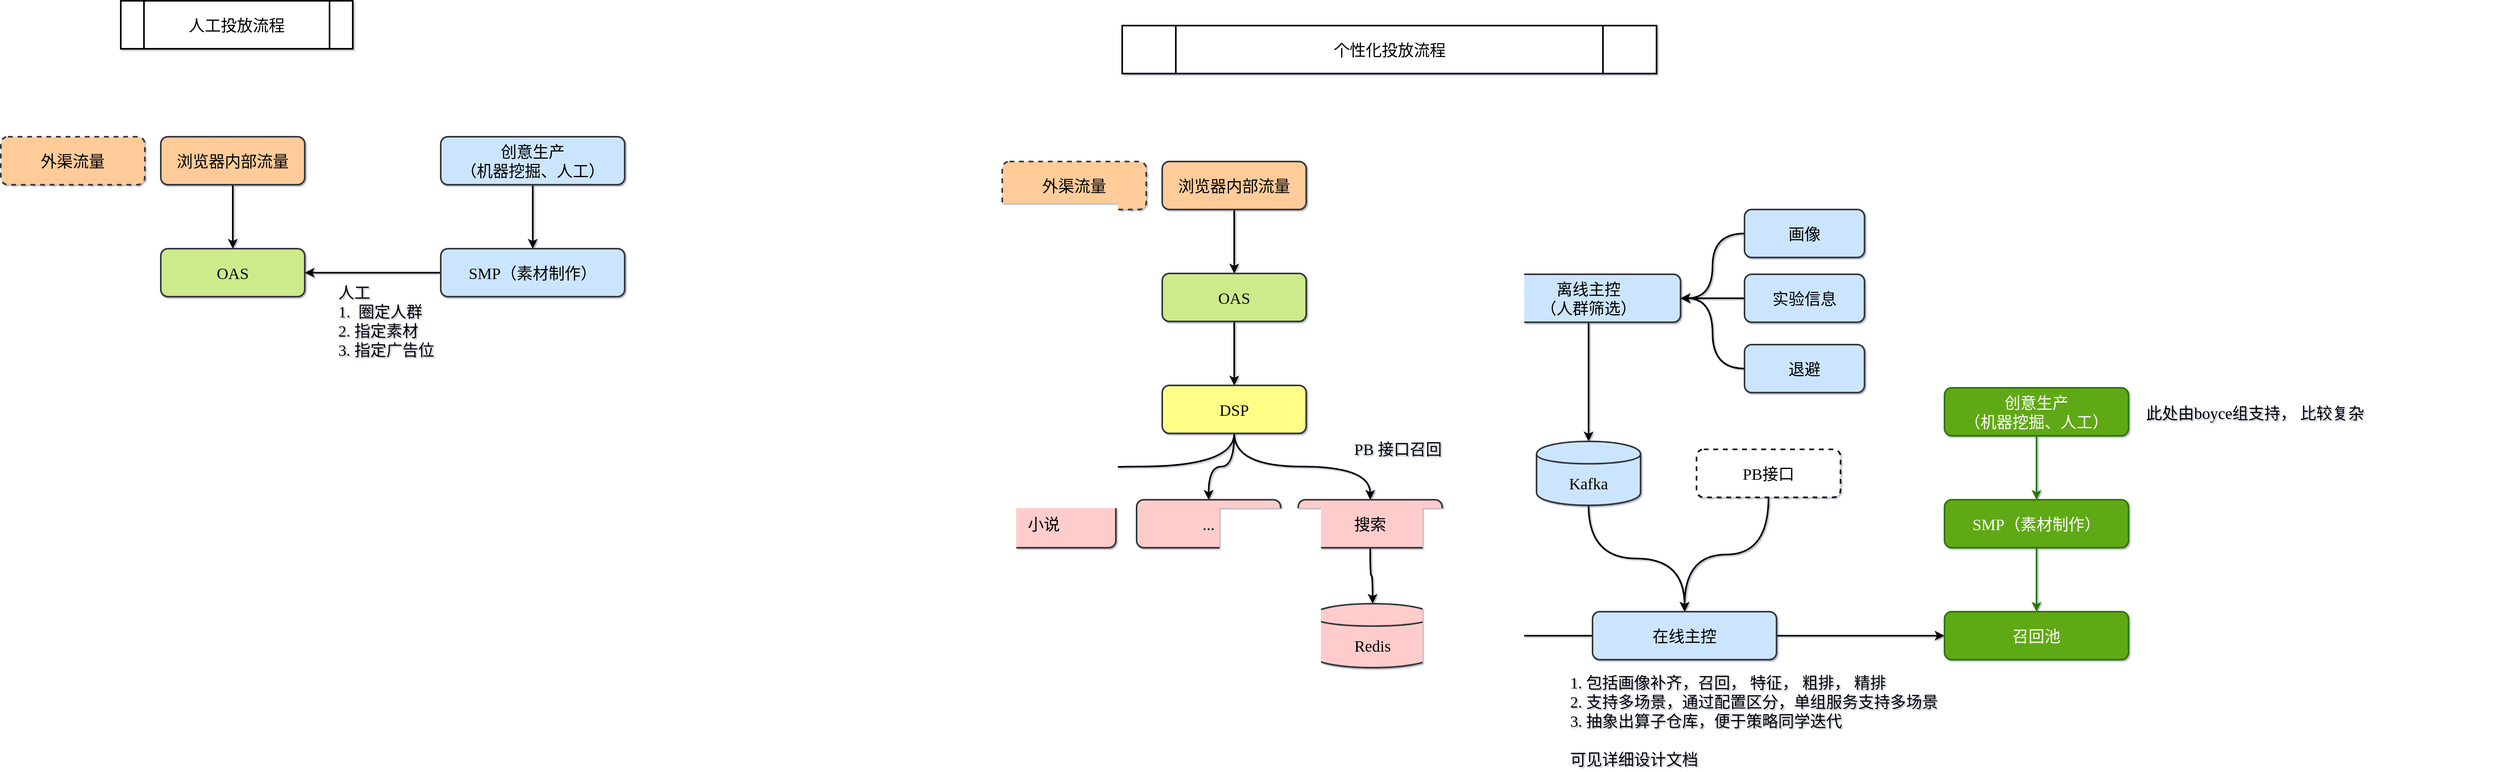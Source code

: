 <mxfile version="14.6.1" type="github">
  <diagram id="q6gtLLuuumNyU__RZeLn" name="Page-1">
    <mxGraphModel dx="2062" dy="1132" grid="0" gridSize="10" guides="1" tooltips="1" connect="1" arrows="1" fold="1" page="0" pageScale="1" pageWidth="827" pageHeight="1169" background="none" math="0" shadow="1">
      <root>
        <mxCell id="0" />
        <mxCell id="1" parent="0" />
        <mxCell id="4e6u0JH_3afCgV2eePuw-4" value="" style="edgeStyle=orthogonalEdgeStyle;rounded=0;orthogonalLoop=1;jettySize=auto;html=1;fontFamily=Comic Sans MS;fontSize=20;curved=1;strokeWidth=2;" edge="1" parent="1" source="4e6u0JH_3afCgV2eePuw-1" target="4e6u0JH_3afCgV2eePuw-3">
          <mxGeometry relative="1" as="geometry" />
        </mxCell>
        <mxCell id="4e6u0JH_3afCgV2eePuw-1" value="浏览器内部流量" style="rounded=1;whiteSpace=wrap;html=1;fontFamily=Comic Sans MS;fontSize=20;strokeWidth=2;fillColor=#ffcc99;strokeColor=#36393d;" vertex="1" parent="1">
          <mxGeometry x="240" y="240" width="180" height="60" as="geometry" />
        </mxCell>
        <mxCell id="4e6u0JH_3afCgV2eePuw-2" value="外渠流量" style="rounded=1;whiteSpace=wrap;html=1;fontFamily=Comic Sans MS;fontSize=20;strokeWidth=2;fillColor=#ffcc99;strokeColor=#36393d;dashed=1;" vertex="1" parent="1">
          <mxGeometry x="40" y="240" width="180" height="60" as="geometry" />
        </mxCell>
        <mxCell id="4e6u0JH_3afCgV2eePuw-3" value="OAS" style="rounded=1;whiteSpace=wrap;html=1;fontFamily=Comic Sans MS;fontSize=20;strokeWidth=2;fillColor=#cdeb8b;strokeColor=#36393d;" vertex="1" parent="1">
          <mxGeometry x="240" y="380" width="180" height="60" as="geometry" />
        </mxCell>
        <mxCell id="4e6u0JH_3afCgV2eePuw-8" value="" style="edgeStyle=orthogonalEdgeStyle;rounded=0;orthogonalLoop=1;jettySize=auto;html=1;fontFamily=Comic Sans MS;fontSize=20;curved=1;strokeWidth=2;" edge="1" parent="1" source="4e6u0JH_3afCgV2eePuw-6" target="4e6u0JH_3afCgV2eePuw-7">
          <mxGeometry relative="1" as="geometry" />
        </mxCell>
        <mxCell id="4e6u0JH_3afCgV2eePuw-6" value="创意生产&lt;br&gt;（机器挖掘、人工）" style="rounded=1;whiteSpace=wrap;html=1;fontFamily=Comic Sans MS;fontSize=20;strokeWidth=2;fillColor=#cce5ff;strokeColor=#36393d;" vertex="1" parent="1">
          <mxGeometry x="590" y="240" width="230" height="60" as="geometry" />
        </mxCell>
        <mxCell id="4e6u0JH_3afCgV2eePuw-9" style="edgeStyle=orthogonalEdgeStyle;rounded=0;orthogonalLoop=1;jettySize=auto;html=1;exitX=0;exitY=0.5;exitDx=0;exitDy=0;entryX=1;entryY=0.5;entryDx=0;entryDy=0;fontFamily=Comic Sans MS;fontSize=20;curved=1;strokeWidth=2;" edge="1" parent="1" source="4e6u0JH_3afCgV2eePuw-7" target="4e6u0JH_3afCgV2eePuw-3">
          <mxGeometry relative="1" as="geometry" />
        </mxCell>
        <mxCell id="4e6u0JH_3afCgV2eePuw-7" value="SMP（素材制作）" style="rounded=1;whiteSpace=wrap;html=1;fontFamily=Comic Sans MS;fontSize=20;strokeWidth=2;fillColor=#cce5ff;strokeColor=#36393d;" vertex="1" parent="1">
          <mxGeometry x="590" y="380" width="230" height="60" as="geometry" />
        </mxCell>
        <mxCell id="4e6u0JH_3afCgV2eePuw-10" value="人工 &lt;br&gt;1.&amp;nbsp; 圈定人群&lt;br&gt;2. 指定素材&lt;br&gt;3. 指定广告位" style="text;html=1;strokeColor=none;fillColor=none;align=left;verticalAlign=middle;whiteSpace=wrap;rounded=0;dashed=1;fontFamily=Comic Sans MS;fontSize=20;" vertex="1" parent="1">
          <mxGeometry x="460" y="460" width="180" height="20" as="geometry" />
        </mxCell>
        <mxCell id="4e6u0JH_3afCgV2eePuw-13" value="人工投放流程" style="shape=process;whiteSpace=wrap;html=1;backgroundOutline=1;fontFamily=Comic Sans MS;fontSize=20;strokeWidth=2;" vertex="1" parent="1">
          <mxGeometry x="190" y="70" width="290" height="60" as="geometry" />
        </mxCell>
        <mxCell id="4e6u0JH_3afCgV2eePuw-14" value="" style="edgeStyle=orthogonalEdgeStyle;rounded=0;orthogonalLoop=1;jettySize=auto;html=1;fontFamily=Comic Sans MS;fontSize=20;curved=1;strokeWidth=2;" edge="1" parent="1" source="4e6u0JH_3afCgV2eePuw-15" target="4e6u0JH_3afCgV2eePuw-17">
          <mxGeometry relative="1" as="geometry" />
        </mxCell>
        <mxCell id="4e6u0JH_3afCgV2eePuw-15" value="浏览器内部流量" style="rounded=1;whiteSpace=wrap;html=1;fontFamily=Comic Sans MS;fontSize=20;strokeWidth=2;fillColor=#ffcc99;strokeColor=#36393d;" vertex="1" parent="1">
          <mxGeometry x="1492" y="271" width="180" height="60" as="geometry" />
        </mxCell>
        <mxCell id="4e6u0JH_3afCgV2eePuw-16" value="外渠流量" style="rounded=1;whiteSpace=wrap;html=1;fontFamily=Comic Sans MS;fontSize=20;strokeWidth=2;fillColor=#ffcc99;strokeColor=#36393d;dashed=1;" vertex="1" parent="1">
          <mxGeometry x="1292" y="271" width="180" height="60" as="geometry" />
        </mxCell>
        <mxCell id="4e6u0JH_3afCgV2eePuw-25" value="" style="edgeStyle=orthogonalEdgeStyle;curved=1;rounded=0;orthogonalLoop=1;jettySize=auto;html=1;fontFamily=Comic Sans MS;fontSize=20;strokeWidth=2;" edge="1" parent="1" source="4e6u0JH_3afCgV2eePuw-17" target="4e6u0JH_3afCgV2eePuw-24">
          <mxGeometry relative="1" as="geometry" />
        </mxCell>
        <mxCell id="4e6u0JH_3afCgV2eePuw-17" value="OAS" style="rounded=1;whiteSpace=wrap;html=1;fontFamily=Comic Sans MS;fontSize=20;strokeWidth=2;fillColor=#cdeb8b;strokeColor=#36393d;" vertex="1" parent="1">
          <mxGeometry x="1492" y="411" width="180" height="60" as="geometry" />
        </mxCell>
        <mxCell id="4e6u0JH_3afCgV2eePuw-18" value="" style="edgeStyle=orthogonalEdgeStyle;rounded=0;orthogonalLoop=1;jettySize=auto;html=1;fontFamily=Comic Sans MS;fontSize=20;curved=1;strokeWidth=2;fillColor=#60a917;strokeColor=#2D7600;" edge="1" parent="1" source="4e6u0JH_3afCgV2eePuw-19" target="4e6u0JH_3afCgV2eePuw-21">
          <mxGeometry relative="1" as="geometry" />
        </mxCell>
        <mxCell id="4e6u0JH_3afCgV2eePuw-19" value="创意生产&lt;br&gt;（机器挖掘、人工）" style="rounded=1;whiteSpace=wrap;html=1;fontFamily=Comic Sans MS;fontSize=20;strokeWidth=2;fillColor=#60a917;strokeColor=#2D7600;fontColor=#ffffff;" vertex="1" parent="1">
          <mxGeometry x="2470" y="554" width="230" height="60" as="geometry" />
        </mxCell>
        <mxCell id="4e6u0JH_3afCgV2eePuw-41" value="" style="edgeStyle=orthogonalEdgeStyle;curved=1;rounded=0;orthogonalLoop=1;jettySize=auto;html=1;fontFamily=Comic Sans MS;fontSize=20;strokeWidth=2;fillColor=#60a917;strokeColor=#2D7600;" edge="1" parent="1" source="4e6u0JH_3afCgV2eePuw-21" target="4e6u0JH_3afCgV2eePuw-40">
          <mxGeometry relative="1" as="geometry" />
        </mxCell>
        <mxCell id="4e6u0JH_3afCgV2eePuw-21" value="SMP（素材制作）" style="rounded=1;whiteSpace=wrap;html=1;fontFamily=Comic Sans MS;fontSize=20;strokeWidth=2;fillColor=#60a917;strokeColor=#2D7600;fontColor=#ffffff;" vertex="1" parent="1">
          <mxGeometry x="2470" y="694" width="230" height="60" as="geometry" />
        </mxCell>
        <mxCell id="4e6u0JH_3afCgV2eePuw-23" value="个性化投放流程" style="shape=process;whiteSpace=wrap;html=1;backgroundOutline=1;fontFamily=Comic Sans MS;fontSize=20;strokeWidth=2;" vertex="1" parent="1">
          <mxGeometry x="1442" y="101" width="668" height="60" as="geometry" />
        </mxCell>
        <mxCell id="4e6u0JH_3afCgV2eePuw-29" style="edgeStyle=orthogonalEdgeStyle;curved=1;rounded=0;orthogonalLoop=1;jettySize=auto;html=1;exitX=0.5;exitY=1;exitDx=0;exitDy=0;fontFamily=Comic Sans MS;fontSize=20;strokeWidth=2;" edge="1" parent="1" source="4e6u0JH_3afCgV2eePuw-24" target="4e6u0JH_3afCgV2eePuw-28">
          <mxGeometry relative="1" as="geometry" />
        </mxCell>
        <mxCell id="4e6u0JH_3afCgV2eePuw-31" style="edgeStyle=orthogonalEdgeStyle;curved=1;rounded=0;orthogonalLoop=1;jettySize=auto;html=1;exitX=0.5;exitY=1;exitDx=0;exitDy=0;fontFamily=Comic Sans MS;fontSize=20;strokeWidth=2;" edge="1" parent="1" source="4e6u0JH_3afCgV2eePuw-24" target="4e6u0JH_3afCgV2eePuw-30">
          <mxGeometry relative="1" as="geometry" />
        </mxCell>
        <mxCell id="4e6u0JH_3afCgV2eePuw-32" style="edgeStyle=orthogonalEdgeStyle;curved=1;rounded=0;orthogonalLoop=1;jettySize=auto;html=1;exitX=0.5;exitY=1;exitDx=0;exitDy=0;entryX=0.5;entryY=0;entryDx=0;entryDy=0;fontFamily=Comic Sans MS;fontSize=20;strokeWidth=2;" edge="1" parent="1" source="4e6u0JH_3afCgV2eePuw-24" target="4e6u0JH_3afCgV2eePuw-26">
          <mxGeometry relative="1" as="geometry" />
        </mxCell>
        <mxCell id="4e6u0JH_3afCgV2eePuw-24" value="DSP" style="rounded=1;whiteSpace=wrap;html=1;fontFamily=Comic Sans MS;fontSize=20;strokeWidth=2;fillColor=#ffff88;strokeColor=#36393d;" vertex="1" parent="1">
          <mxGeometry x="1492" y="551" width="180" height="60" as="geometry" />
        </mxCell>
        <mxCell id="4e6u0JH_3afCgV2eePuw-26" value="小说" style="rounded=1;whiteSpace=wrap;html=1;fontFamily=Comic Sans MS;fontSize=20;strokeWidth=2;fillColor=#ffcccc;strokeColor=#36393d;" vertex="1" parent="1">
          <mxGeometry x="1254" y="694" width="180" height="60" as="geometry" />
        </mxCell>
        <mxCell id="4e6u0JH_3afCgV2eePuw-28" value="..." style="rounded=1;whiteSpace=wrap;html=1;fontFamily=Comic Sans MS;fontSize=20;strokeWidth=2;fillColor=#ffcccc;strokeColor=#36393d;" vertex="1" parent="1">
          <mxGeometry x="1460" y="694" width="180" height="60" as="geometry" />
        </mxCell>
        <mxCell id="4e6u0JH_3afCgV2eePuw-37" value="" style="edgeStyle=orthogonalEdgeStyle;curved=1;rounded=0;orthogonalLoop=1;jettySize=auto;html=1;fontFamily=Comic Sans MS;fontSize=20;strokeWidth=2;" edge="1" parent="1" source="4e6u0JH_3afCgV2eePuw-30" target="4e6u0JH_3afCgV2eePuw-36">
          <mxGeometry relative="1" as="geometry" />
        </mxCell>
        <mxCell id="4e6u0JH_3afCgV2eePuw-30" value="搜索" style="rounded=1;whiteSpace=wrap;html=1;fontFamily=Comic Sans MS;fontSize=20;strokeWidth=2;fillColor=#ffcccc;strokeColor=#36393d;" vertex="1" parent="1">
          <mxGeometry x="1662" y="694" width="180" height="60" as="geometry" />
        </mxCell>
        <mxCell id="4e6u0JH_3afCgV2eePuw-33" value="PB 接口召回" style="text;html=1;strokeColor=none;fillColor=none;align=left;verticalAlign=middle;whiteSpace=wrap;rounded=0;dashed=1;fontFamily=Comic Sans MS;fontSize=20;" vertex="1" parent="1">
          <mxGeometry x="1730" y="620" width="180" height="20" as="geometry" />
        </mxCell>
        <mxCell id="4e6u0JH_3afCgV2eePuw-36" value="Redis" style="shape=cylinder;whiteSpace=wrap;html=1;boundedLbl=1;backgroundOutline=1;rounded=1;fontFamily=Comic Sans MS;fontSize=20;strokeColor=#36393d;strokeWidth=2;fillColor=#ffcccc;" vertex="1" parent="1">
          <mxGeometry x="1680" y="824" width="150" height="80" as="geometry" />
        </mxCell>
        <mxCell id="4e6u0JH_3afCgV2eePuw-45" value="" style="edgeStyle=orthogonalEdgeStyle;curved=1;rounded=0;orthogonalLoop=1;jettySize=auto;html=1;fontFamily=Comic Sans MS;fontSize=20;strokeWidth=2;" edge="1" parent="1" source="4e6u0JH_3afCgV2eePuw-38" target="4e6u0JH_3afCgV2eePuw-44">
          <mxGeometry relative="1" as="geometry" />
        </mxCell>
        <mxCell id="4e6u0JH_3afCgV2eePuw-38" value="离线主控&lt;br&gt;（人群筛选）" style="rounded=1;whiteSpace=wrap;html=1;fontFamily=Comic Sans MS;fontSize=20;strokeWidth=2;fillColor=#cce5ff;strokeColor=#36393d;" vertex="1" parent="1">
          <mxGeometry x="1910" y="412" width="230" height="60" as="geometry" />
        </mxCell>
        <mxCell id="4e6u0JH_3afCgV2eePuw-47" style="edgeStyle=orthogonalEdgeStyle;curved=1;rounded=0;orthogonalLoop=1;jettySize=auto;html=1;exitX=0;exitY=0.5;exitDx=0;exitDy=0;fontFamily=Comic Sans MS;fontSize=20;strokeWidth=2;" edge="1" parent="1" source="4e6u0JH_3afCgV2eePuw-39" target="4e6u0JH_3afCgV2eePuw-36">
          <mxGeometry relative="1" as="geometry" />
        </mxCell>
        <mxCell id="4e6u0JH_3afCgV2eePuw-51" style="edgeStyle=orthogonalEdgeStyle;curved=1;rounded=0;orthogonalLoop=1;jettySize=auto;html=1;exitX=1;exitY=0.5;exitDx=0;exitDy=0;entryX=0;entryY=0.5;entryDx=0;entryDy=0;fontFamily=Comic Sans MS;fontSize=20;strokeWidth=2;" edge="1" parent="1" source="4e6u0JH_3afCgV2eePuw-39" target="4e6u0JH_3afCgV2eePuw-40">
          <mxGeometry relative="1" as="geometry" />
        </mxCell>
        <mxCell id="4e6u0JH_3afCgV2eePuw-39" value="在线主控" style="rounded=1;whiteSpace=wrap;html=1;fontFamily=Comic Sans MS;fontSize=20;strokeWidth=2;fillColor=#cce5ff;strokeColor=#36393d;" vertex="1" parent="1">
          <mxGeometry x="2030" y="834" width="230" height="60" as="geometry" />
        </mxCell>
        <mxCell id="4e6u0JH_3afCgV2eePuw-40" value="召回池" style="rounded=1;whiteSpace=wrap;html=1;fontFamily=Comic Sans MS;fontSize=20;strokeWidth=2;fillColor=#60a917;strokeColor=#2D7600;fontColor=#ffffff;" vertex="1" parent="1">
          <mxGeometry x="2470" y="834" width="230" height="60" as="geometry" />
        </mxCell>
        <mxCell id="4e6u0JH_3afCgV2eePuw-46" style="edgeStyle=orthogonalEdgeStyle;curved=1;rounded=0;orthogonalLoop=1;jettySize=auto;html=1;exitX=0.5;exitY=1;exitDx=0;exitDy=0;entryX=0.5;entryY=0;entryDx=0;entryDy=0;fontFamily=Comic Sans MS;fontSize=20;strokeWidth=2;" edge="1" parent="1" source="4e6u0JH_3afCgV2eePuw-44" target="4e6u0JH_3afCgV2eePuw-39">
          <mxGeometry relative="1" as="geometry" />
        </mxCell>
        <mxCell id="4e6u0JH_3afCgV2eePuw-44" value="Kafka" style="shape=cylinder;whiteSpace=wrap;html=1;boundedLbl=1;backgroundOutline=1;rounded=1;fontFamily=Comic Sans MS;fontSize=20;strokeColor=#36393d;strokeWidth=2;fillColor=#cce5ff;" vertex="1" parent="1">
          <mxGeometry x="1960" y="621" width="130" height="80" as="geometry" />
        </mxCell>
        <mxCell id="4e6u0JH_3afCgV2eePuw-50" style="edgeStyle=orthogonalEdgeStyle;curved=1;rounded=0;orthogonalLoop=1;jettySize=auto;html=1;exitX=0.5;exitY=1;exitDx=0;exitDy=0;entryX=0.5;entryY=0;entryDx=0;entryDy=0;fontFamily=Comic Sans MS;fontSize=20;strokeWidth=2;" edge="1" parent="1" source="4e6u0JH_3afCgV2eePuw-49" target="4e6u0JH_3afCgV2eePuw-39">
          <mxGeometry relative="1" as="geometry" />
        </mxCell>
        <mxCell id="4e6u0JH_3afCgV2eePuw-49" value="PB接口" style="rounded=1;whiteSpace=wrap;html=1;fontFamily=Comic Sans MS;fontSize=20;strokeWidth=2;dashed=1;" vertex="1" parent="1">
          <mxGeometry x="2160" y="631" width="180" height="60" as="geometry" />
        </mxCell>
        <mxCell id="4e6u0JH_3afCgV2eePuw-52" value="1. 包括画像补齐，召回， 特征， 粗排， 精排&lt;br&gt;2. 支持多场景，通过配置区分，单组服务支持多场景&lt;br&gt;3. 抽象出算子仓库，便于策略同学迭代&lt;br&gt;&lt;br&gt;可见详细设计文档" style="text;html=1;strokeColor=none;fillColor=none;align=left;verticalAlign=middle;whiteSpace=wrap;rounded=0;dashed=1;fontFamily=Comic Sans MS;fontSize=20;" vertex="1" parent="1">
          <mxGeometry x="2000" y="960" width="483" height="20" as="geometry" />
        </mxCell>
        <mxCell id="4e6u0JH_3afCgV2eePuw-54" value="此处由boyce组支持， 比较复杂" style="text;html=1;strokeColor=none;fillColor=none;align=left;verticalAlign=middle;whiteSpace=wrap;rounded=0;dashed=1;fontFamily=Comic Sans MS;fontSize=20;" vertex="1" parent="1">
          <mxGeometry x="2720" y="575" width="440" height="20" as="geometry" />
        </mxCell>
        <mxCell id="4e6u0JH_3afCgV2eePuw-58" style="edgeStyle=orthogonalEdgeStyle;curved=1;rounded=0;orthogonalLoop=1;jettySize=auto;html=1;exitX=0;exitY=0.5;exitDx=0;exitDy=0;entryX=1;entryY=0.5;entryDx=0;entryDy=0;fontFamily=Comic Sans MS;fontSize=20;strokeWidth=2;" edge="1" parent="1" source="4e6u0JH_3afCgV2eePuw-55" target="4e6u0JH_3afCgV2eePuw-38">
          <mxGeometry relative="1" as="geometry" />
        </mxCell>
        <mxCell id="4e6u0JH_3afCgV2eePuw-55" value="画像" style="rounded=1;whiteSpace=wrap;html=1;fontFamily=Comic Sans MS;fontSize=20;strokeWidth=2;fillColor=#cce5ff;strokeColor=#36393d;" vertex="1" parent="1">
          <mxGeometry x="2220" y="331" width="150" height="60" as="geometry" />
        </mxCell>
        <mxCell id="4e6u0JH_3afCgV2eePuw-60" style="edgeStyle=orthogonalEdgeStyle;curved=1;rounded=0;orthogonalLoop=1;jettySize=auto;html=1;exitX=0;exitY=0.5;exitDx=0;exitDy=0;entryX=1;entryY=0.5;entryDx=0;entryDy=0;fontFamily=Comic Sans MS;fontSize=20;strokeWidth=2;" edge="1" parent="1" source="4e6u0JH_3afCgV2eePuw-56" target="4e6u0JH_3afCgV2eePuw-38">
          <mxGeometry relative="1" as="geometry" />
        </mxCell>
        <mxCell id="4e6u0JH_3afCgV2eePuw-56" value="实验信息" style="rounded=1;whiteSpace=wrap;html=1;fontFamily=Comic Sans MS;fontSize=20;strokeWidth=2;fillColor=#cce5ff;strokeColor=#36393d;" vertex="1" parent="1">
          <mxGeometry x="2220" y="412" width="150" height="60" as="geometry" />
        </mxCell>
        <mxCell id="4e6u0JH_3afCgV2eePuw-61" style="edgeStyle=orthogonalEdgeStyle;curved=1;rounded=0;orthogonalLoop=1;jettySize=auto;html=1;exitX=0;exitY=0.5;exitDx=0;exitDy=0;entryX=1;entryY=0.5;entryDx=0;entryDy=0;fontFamily=Comic Sans MS;fontSize=20;strokeWidth=2;" edge="1" parent="1" source="4e6u0JH_3afCgV2eePuw-57" target="4e6u0JH_3afCgV2eePuw-38">
          <mxGeometry relative="1" as="geometry" />
        </mxCell>
        <mxCell id="4e6u0JH_3afCgV2eePuw-57" value="退避" style="rounded=1;whiteSpace=wrap;html=1;fontFamily=Comic Sans MS;fontSize=20;strokeWidth=2;fillColor=#cce5ff;strokeColor=#36393d;" vertex="1" parent="1">
          <mxGeometry x="2220" y="500" width="150" height="60" as="geometry" />
        </mxCell>
      </root>
    </mxGraphModel>
  </diagram>
</mxfile>
